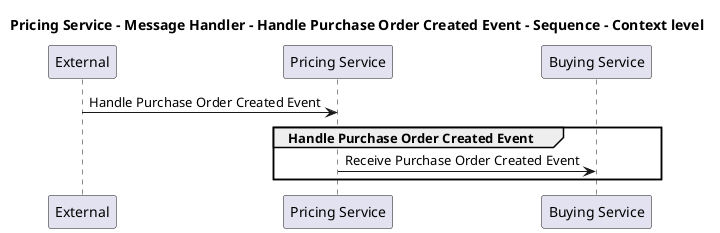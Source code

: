 @startuml

title Pricing Service - Message Handler - Handle Purchase Order Created Event - Sequence - Context level

participant "External" as C4InterFlow.SoftwareSystems.ExternalSystem
participant "Pricing Service" as ECommercePlatform.SoftwareSystems.PricingService
participant "Buying Service" as ECommercePlatform.SoftwareSystems.BuyingService

C4InterFlow.SoftwareSystems.ExternalSystem -> ECommercePlatform.SoftwareSystems.PricingService : Handle Purchase Order Created Event
group Handle Purchase Order Created Event
ECommercePlatform.SoftwareSystems.PricingService -> ECommercePlatform.SoftwareSystems.BuyingService : Receive Purchase Order Created Event
end


@enduml
